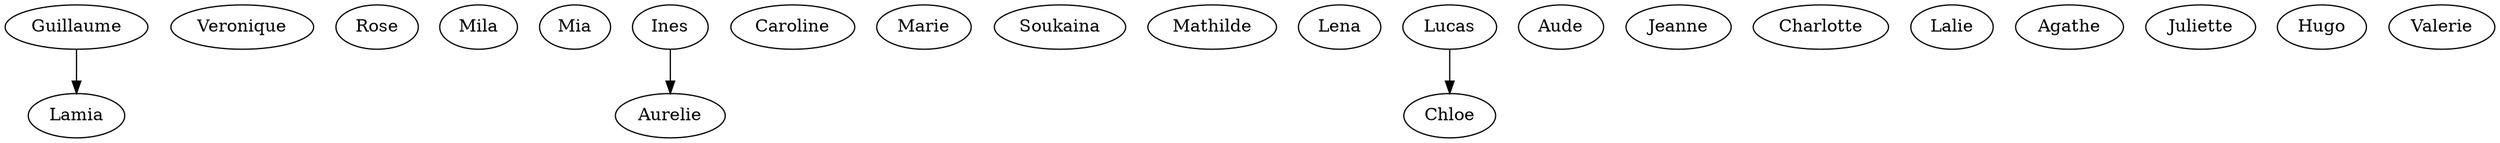 strict digraph G {
  Lamia;
  Veronique;
  Rose;
  Lamia;
  Guillaume;
  Mila;
  Mia;
  Rose;
  Aurelie;
  Caroline;
  Marie;
  Ines;
  Marie;
  Soukaina;
  Lamia;
  Mathilde;
  Lena;
  Chloe;
  Aude;
  Lucas;
  Mia;
  Aurelie;
  Jeanne;
  Charlotte;
  Lamia;
  Lalie;
  Agathe;
  Juliette;
  Hugo;
  Charlotte;
  Ines;
  Valerie;
  Marie;
  Mathilde;
  Guillaume -> Lamia;
  Ines -> Aurelie;
  Lucas -> Chloe;
}
